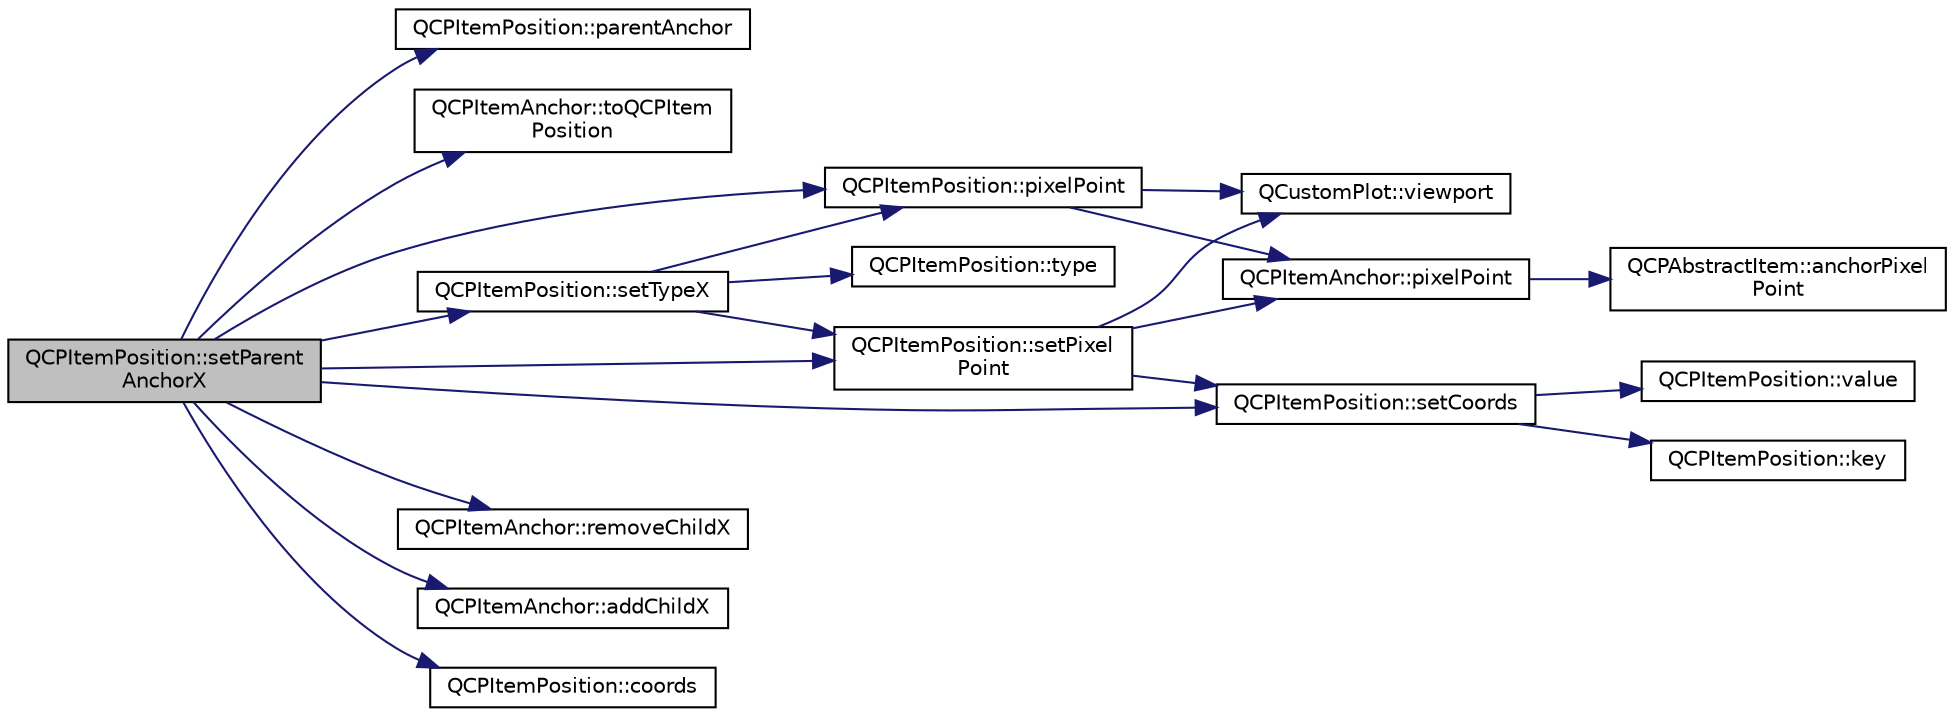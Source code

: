 digraph "QCPItemPosition::setParentAnchorX"
{
  edge [fontname="Helvetica",fontsize="10",labelfontname="Helvetica",labelfontsize="10"];
  node [fontname="Helvetica",fontsize="10",shape=record];
  rankdir="LR";
  Node189 [label="QCPItemPosition::setParent\lAnchorX",height=0.2,width=0.4,color="black", fillcolor="grey75", style="filled", fontcolor="black"];
  Node189 -> Node190 [color="midnightblue",fontsize="10",style="solid",fontname="Helvetica"];
  Node190 [label="QCPItemPosition::parentAnchor",height=0.2,width=0.4,color="black", fillcolor="white", style="filled",URL="$d1/dad/class_q_c_p_item_position.html#a0a87f9dce1af6cc9b510785991bcf1c6"];
  Node189 -> Node191 [color="midnightblue",fontsize="10",style="solid",fontname="Helvetica"];
  Node191 [label="QCPItemAnchor::toQCPItem\lPosition",height=0.2,width=0.4,color="black", fillcolor="white", style="filled",URL="$d4/d7c/class_q_c_p_item_anchor.html#ac54b20120669950255a63587193dbb86"];
  Node189 -> Node192 [color="midnightblue",fontsize="10",style="solid",fontname="Helvetica"];
  Node192 [label="QCPItemPosition::setTypeX",height=0.2,width=0.4,color="black", fillcolor="white", style="filled",URL="$d1/dad/class_q_c_p_item_position.html#a2113b2351d6d00457fb3559a4e20c3ea"];
  Node192 -> Node193 [color="midnightblue",fontsize="10",style="solid",fontname="Helvetica"];
  Node193 [label="QCPItemPosition::pixelPoint",height=0.2,width=0.4,color="black", fillcolor="white", style="filled",URL="$d1/dad/class_q_c_p_item_position.html#a6cad070c22801295231f5bd6045afe70"];
  Node193 -> Node194 [color="midnightblue",fontsize="10",style="solid",fontname="Helvetica"];
  Node194 [label="QCPItemAnchor::pixelPoint",height=0.2,width=0.4,color="black", fillcolor="white", style="filled",URL="$d4/d7c/class_q_c_p_item_anchor.html#ae1a21d9471d1d788624cad297e1b8d6f"];
  Node194 -> Node195 [color="midnightblue",fontsize="10",style="solid",fontname="Helvetica"];
  Node195 [label="QCPAbstractItem::anchorPixel\lPoint",height=0.2,width=0.4,color="black", fillcolor="white", style="filled",URL="$da/d6a/class_q_c_p_abstract_item.html#a5681c190803e899bac9a240753fdba00"];
  Node193 -> Node196 [color="midnightblue",fontsize="10",style="solid",fontname="Helvetica"];
  Node196 [label="QCustomPlot::viewport",height=0.2,width=0.4,color="black", fillcolor="white", style="filled",URL="$dd/d9b/class_q_custom_plot.html#a19842409b18f556b256d05e97fffc670"];
  Node192 -> Node197 [color="midnightblue",fontsize="10",style="solid",fontname="Helvetica"];
  Node197 [label="QCPItemPosition::type",height=0.2,width=0.4,color="black", fillcolor="white", style="filled",URL="$d1/dad/class_q_c_p_item_position.html#abfd74d86bd799306ce0295ffe433bdfc"];
  Node192 -> Node198 [color="midnightblue",fontsize="10",style="solid",fontname="Helvetica"];
  Node198 [label="QCPItemPosition::setPixel\lPoint",height=0.2,width=0.4,color="black", fillcolor="white", style="filled",URL="$d1/dad/class_q_c_p_item_position.html#ab404e56d9ac2ac2df0382c57933a71ef"];
  Node198 -> Node194 [color="midnightblue",fontsize="10",style="solid",fontname="Helvetica"];
  Node198 -> Node196 [color="midnightblue",fontsize="10",style="solid",fontname="Helvetica"];
  Node198 -> Node199 [color="midnightblue",fontsize="10",style="solid",fontname="Helvetica"];
  Node199 [label="QCPItemPosition::setCoords",height=0.2,width=0.4,color="black", fillcolor="white", style="filled",URL="$d1/dad/class_q_c_p_item_position.html#aa988ba4e87ab684c9021017dcaba945f"];
  Node199 -> Node200 [color="midnightblue",fontsize="10",style="solid",fontname="Helvetica"];
  Node200 [label="QCPItemPosition::key",height=0.2,width=0.4,color="black", fillcolor="white", style="filled",URL="$d1/dad/class_q_c_p_item_position.html#a6fc519f1b73722a8d0cff7d4d647407e"];
  Node199 -> Node201 [color="midnightblue",fontsize="10",style="solid",fontname="Helvetica"];
  Node201 [label="QCPItemPosition::value",height=0.2,width=0.4,color="black", fillcolor="white", style="filled",URL="$d1/dad/class_q_c_p_item_position.html#acfcf86f840a7366a4299bff593d5d636"];
  Node189 -> Node193 [color="midnightblue",fontsize="10",style="solid",fontname="Helvetica"];
  Node189 -> Node202 [color="midnightblue",fontsize="10",style="solid",fontname="Helvetica"];
  Node202 [label="QCPItemAnchor::removeChildX",height=0.2,width=0.4,color="black", fillcolor="white", style="filled",URL="$d4/d7c/class_q_c_p_item_anchor.html#a230b1d494cda63458e289bbe1b642599"];
  Node189 -> Node203 [color="midnightblue",fontsize="10",style="solid",fontname="Helvetica"];
  Node203 [label="QCPItemAnchor::addChildX",height=0.2,width=0.4,color="black", fillcolor="white", style="filled",URL="$d4/d7c/class_q_c_p_item_anchor.html#aef15daa640debfb11b0aeaa2116c6fbc"];
  Node189 -> Node198 [color="midnightblue",fontsize="10",style="solid",fontname="Helvetica"];
  Node189 -> Node199 [color="midnightblue",fontsize="10",style="solid",fontname="Helvetica"];
  Node189 -> Node204 [color="midnightblue",fontsize="10",style="solid",fontname="Helvetica"];
  Node204 [label="QCPItemPosition::coords",height=0.2,width=0.4,color="black", fillcolor="white", style="filled",URL="$d1/dad/class_q_c_p_item_position.html#aa4ecf5b04c67049c05d37619e090820b"];
}
